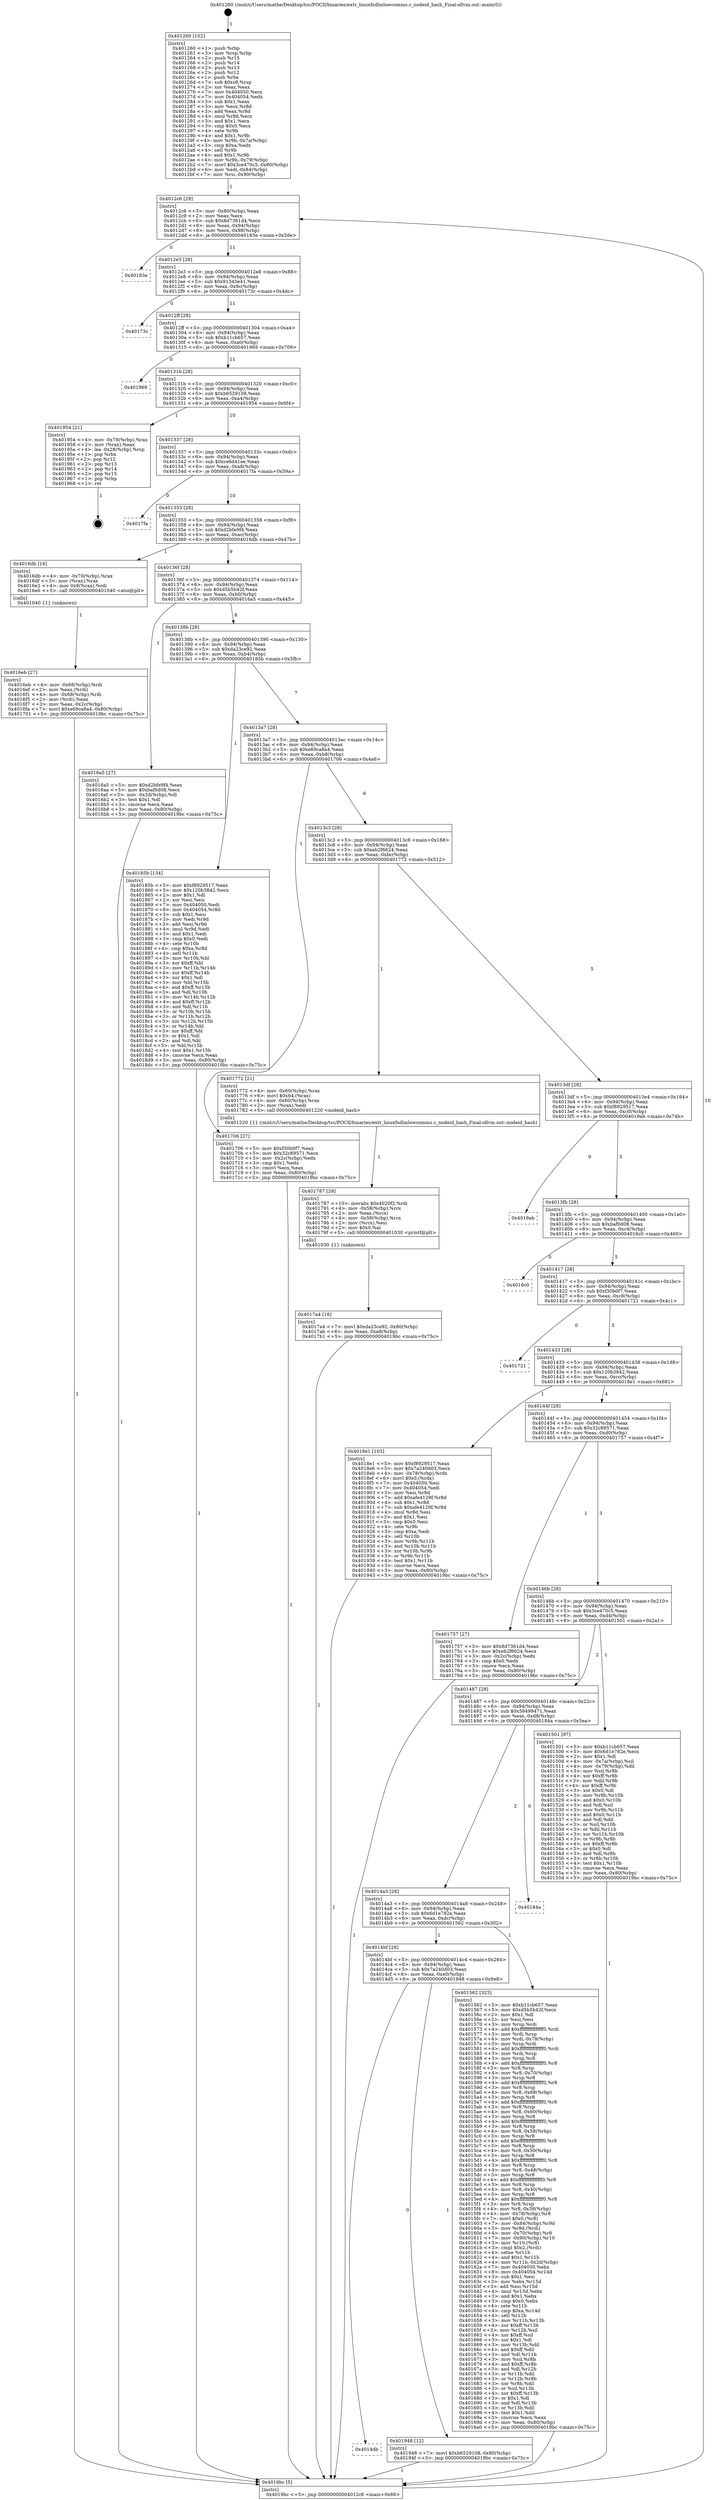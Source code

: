digraph "0x401260" {
  label = "0x401260 (/mnt/c/Users/mathe/Desktop/tcc/POCII/binaries/extr_linuxfsdlmlowcomms.c_nodeid_hash_Final-ollvm.out::main(0))"
  labelloc = "t"
  node[shape=record]

  Entry [label="",width=0.3,height=0.3,shape=circle,fillcolor=black,style=filled]
  "0x4012c6" [label="{
     0x4012c6 [29]\l
     | [instrs]\l
     &nbsp;&nbsp;0x4012c6 \<+3\>: mov -0x80(%rbp),%eax\l
     &nbsp;&nbsp;0x4012c9 \<+2\>: mov %eax,%ecx\l
     &nbsp;&nbsp;0x4012cb \<+6\>: sub $0x8d7361d4,%ecx\l
     &nbsp;&nbsp;0x4012d1 \<+6\>: mov %eax,-0x94(%rbp)\l
     &nbsp;&nbsp;0x4012d7 \<+6\>: mov %ecx,-0x98(%rbp)\l
     &nbsp;&nbsp;0x4012dd \<+6\>: je 000000000040183e \<main+0x5de\>\l
  }"]
  "0x40183e" [label="{
     0x40183e\l
  }", style=dashed]
  "0x4012e3" [label="{
     0x4012e3 [28]\l
     | [instrs]\l
     &nbsp;&nbsp;0x4012e3 \<+5\>: jmp 00000000004012e8 \<main+0x88\>\l
     &nbsp;&nbsp;0x4012e8 \<+6\>: mov -0x94(%rbp),%eax\l
     &nbsp;&nbsp;0x4012ee \<+5\>: sub $0x91343e41,%eax\l
     &nbsp;&nbsp;0x4012f3 \<+6\>: mov %eax,-0x9c(%rbp)\l
     &nbsp;&nbsp;0x4012f9 \<+6\>: je 000000000040173c \<main+0x4dc\>\l
  }"]
  Exit [label="",width=0.3,height=0.3,shape=circle,fillcolor=black,style=filled,peripheries=2]
  "0x40173c" [label="{
     0x40173c\l
  }", style=dashed]
  "0x4012ff" [label="{
     0x4012ff [28]\l
     | [instrs]\l
     &nbsp;&nbsp;0x4012ff \<+5\>: jmp 0000000000401304 \<main+0xa4\>\l
     &nbsp;&nbsp;0x401304 \<+6\>: mov -0x94(%rbp),%eax\l
     &nbsp;&nbsp;0x40130a \<+5\>: sub $0xb11cb657,%eax\l
     &nbsp;&nbsp;0x40130f \<+6\>: mov %eax,-0xa0(%rbp)\l
     &nbsp;&nbsp;0x401315 \<+6\>: je 0000000000401969 \<main+0x709\>\l
  }"]
  "0x4014db" [label="{
     0x4014db\l
  }", style=dashed]
  "0x401969" [label="{
     0x401969\l
  }", style=dashed]
  "0x40131b" [label="{
     0x40131b [28]\l
     | [instrs]\l
     &nbsp;&nbsp;0x40131b \<+5\>: jmp 0000000000401320 \<main+0xc0\>\l
     &nbsp;&nbsp;0x401320 \<+6\>: mov -0x94(%rbp),%eax\l
     &nbsp;&nbsp;0x401326 \<+5\>: sub $0xb6529108,%eax\l
     &nbsp;&nbsp;0x40132b \<+6\>: mov %eax,-0xa4(%rbp)\l
     &nbsp;&nbsp;0x401331 \<+6\>: je 0000000000401954 \<main+0x6f4\>\l
  }"]
  "0x401948" [label="{
     0x401948 [12]\l
     | [instrs]\l
     &nbsp;&nbsp;0x401948 \<+7\>: movl $0xb6529108,-0x80(%rbp)\l
     &nbsp;&nbsp;0x40194f \<+5\>: jmp 00000000004019bc \<main+0x75c\>\l
  }"]
  "0x401954" [label="{
     0x401954 [21]\l
     | [instrs]\l
     &nbsp;&nbsp;0x401954 \<+4\>: mov -0x78(%rbp),%rax\l
     &nbsp;&nbsp;0x401958 \<+2\>: mov (%rax),%eax\l
     &nbsp;&nbsp;0x40195a \<+4\>: lea -0x28(%rbp),%rsp\l
     &nbsp;&nbsp;0x40195e \<+1\>: pop %rbx\l
     &nbsp;&nbsp;0x40195f \<+2\>: pop %r12\l
     &nbsp;&nbsp;0x401961 \<+2\>: pop %r13\l
     &nbsp;&nbsp;0x401963 \<+2\>: pop %r14\l
     &nbsp;&nbsp;0x401965 \<+2\>: pop %r15\l
     &nbsp;&nbsp;0x401967 \<+1\>: pop %rbp\l
     &nbsp;&nbsp;0x401968 \<+1\>: ret\l
  }"]
  "0x401337" [label="{
     0x401337 [28]\l
     | [instrs]\l
     &nbsp;&nbsp;0x401337 \<+5\>: jmp 000000000040133c \<main+0xdc\>\l
     &nbsp;&nbsp;0x40133c \<+6\>: mov -0x94(%rbp),%eax\l
     &nbsp;&nbsp;0x401342 \<+5\>: sub $0xce6d41ee,%eax\l
     &nbsp;&nbsp;0x401347 \<+6\>: mov %eax,-0xa8(%rbp)\l
     &nbsp;&nbsp;0x40134d \<+6\>: je 00000000004017fa \<main+0x59a\>\l
  }"]
  "0x4017a4" [label="{
     0x4017a4 [18]\l
     | [instrs]\l
     &nbsp;&nbsp;0x4017a4 \<+7\>: movl $0xda23ce92,-0x80(%rbp)\l
     &nbsp;&nbsp;0x4017ab \<+6\>: mov %eax,-0xe8(%rbp)\l
     &nbsp;&nbsp;0x4017b1 \<+5\>: jmp 00000000004019bc \<main+0x75c\>\l
  }"]
  "0x4017fa" [label="{
     0x4017fa\l
  }", style=dashed]
  "0x401353" [label="{
     0x401353 [28]\l
     | [instrs]\l
     &nbsp;&nbsp;0x401353 \<+5\>: jmp 0000000000401358 \<main+0xf8\>\l
     &nbsp;&nbsp;0x401358 \<+6\>: mov -0x94(%rbp),%eax\l
     &nbsp;&nbsp;0x40135e \<+5\>: sub $0xd2bfe9f4,%eax\l
     &nbsp;&nbsp;0x401363 \<+6\>: mov %eax,-0xac(%rbp)\l
     &nbsp;&nbsp;0x401369 \<+6\>: je 00000000004016db \<main+0x47b\>\l
  }"]
  "0x401787" [label="{
     0x401787 [29]\l
     | [instrs]\l
     &nbsp;&nbsp;0x401787 \<+10\>: movabs $0x4020f2,%rdi\l
     &nbsp;&nbsp;0x401791 \<+4\>: mov -0x58(%rbp),%rcx\l
     &nbsp;&nbsp;0x401795 \<+2\>: mov %eax,(%rcx)\l
     &nbsp;&nbsp;0x401797 \<+4\>: mov -0x58(%rbp),%rcx\l
     &nbsp;&nbsp;0x40179b \<+2\>: mov (%rcx),%esi\l
     &nbsp;&nbsp;0x40179d \<+2\>: mov $0x0,%al\l
     &nbsp;&nbsp;0x40179f \<+5\>: call 0000000000401030 \<printf@plt\>\l
     | [calls]\l
     &nbsp;&nbsp;0x401030 \{1\} (unknown)\l
  }"]
  "0x4016db" [label="{
     0x4016db [16]\l
     | [instrs]\l
     &nbsp;&nbsp;0x4016db \<+4\>: mov -0x70(%rbp),%rax\l
     &nbsp;&nbsp;0x4016df \<+3\>: mov (%rax),%rax\l
     &nbsp;&nbsp;0x4016e2 \<+4\>: mov 0x8(%rax),%rdi\l
     &nbsp;&nbsp;0x4016e6 \<+5\>: call 0000000000401040 \<atoi@plt\>\l
     | [calls]\l
     &nbsp;&nbsp;0x401040 \{1\} (unknown)\l
  }"]
  "0x40136f" [label="{
     0x40136f [28]\l
     | [instrs]\l
     &nbsp;&nbsp;0x40136f \<+5\>: jmp 0000000000401374 \<main+0x114\>\l
     &nbsp;&nbsp;0x401374 \<+6\>: mov -0x94(%rbp),%eax\l
     &nbsp;&nbsp;0x40137a \<+5\>: sub $0xd5b5b42f,%eax\l
     &nbsp;&nbsp;0x40137f \<+6\>: mov %eax,-0xb0(%rbp)\l
     &nbsp;&nbsp;0x401385 \<+6\>: je 00000000004016a5 \<main+0x445\>\l
  }"]
  "0x4016eb" [label="{
     0x4016eb [27]\l
     | [instrs]\l
     &nbsp;&nbsp;0x4016eb \<+4\>: mov -0x68(%rbp),%rdi\l
     &nbsp;&nbsp;0x4016ef \<+2\>: mov %eax,(%rdi)\l
     &nbsp;&nbsp;0x4016f1 \<+4\>: mov -0x68(%rbp),%rdi\l
     &nbsp;&nbsp;0x4016f5 \<+2\>: mov (%rdi),%eax\l
     &nbsp;&nbsp;0x4016f7 \<+3\>: mov %eax,-0x2c(%rbp)\l
     &nbsp;&nbsp;0x4016fa \<+7\>: movl $0xe69ca8a4,-0x80(%rbp)\l
     &nbsp;&nbsp;0x401701 \<+5\>: jmp 00000000004019bc \<main+0x75c\>\l
  }"]
  "0x4016a5" [label="{
     0x4016a5 [27]\l
     | [instrs]\l
     &nbsp;&nbsp;0x4016a5 \<+5\>: mov $0xd2bfe9f4,%eax\l
     &nbsp;&nbsp;0x4016aa \<+5\>: mov $0xbaf0d08,%ecx\l
     &nbsp;&nbsp;0x4016af \<+3\>: mov -0x2d(%rbp),%dl\l
     &nbsp;&nbsp;0x4016b2 \<+3\>: test $0x1,%dl\l
     &nbsp;&nbsp;0x4016b5 \<+3\>: cmovne %ecx,%eax\l
     &nbsp;&nbsp;0x4016b8 \<+3\>: mov %eax,-0x80(%rbp)\l
     &nbsp;&nbsp;0x4016bb \<+5\>: jmp 00000000004019bc \<main+0x75c\>\l
  }"]
  "0x40138b" [label="{
     0x40138b [28]\l
     | [instrs]\l
     &nbsp;&nbsp;0x40138b \<+5\>: jmp 0000000000401390 \<main+0x130\>\l
     &nbsp;&nbsp;0x401390 \<+6\>: mov -0x94(%rbp),%eax\l
     &nbsp;&nbsp;0x401396 \<+5\>: sub $0xda23ce92,%eax\l
     &nbsp;&nbsp;0x40139b \<+6\>: mov %eax,-0xb4(%rbp)\l
     &nbsp;&nbsp;0x4013a1 \<+6\>: je 000000000040185b \<main+0x5fb\>\l
  }"]
  "0x4014bf" [label="{
     0x4014bf [28]\l
     | [instrs]\l
     &nbsp;&nbsp;0x4014bf \<+5\>: jmp 00000000004014c4 \<main+0x264\>\l
     &nbsp;&nbsp;0x4014c4 \<+6\>: mov -0x94(%rbp),%eax\l
     &nbsp;&nbsp;0x4014ca \<+5\>: sub $0x7a240d03,%eax\l
     &nbsp;&nbsp;0x4014cf \<+6\>: mov %eax,-0xe0(%rbp)\l
     &nbsp;&nbsp;0x4014d5 \<+6\>: je 0000000000401948 \<main+0x6e8\>\l
  }"]
  "0x40185b" [label="{
     0x40185b [134]\l
     | [instrs]\l
     &nbsp;&nbsp;0x40185b \<+5\>: mov $0xf8929517,%eax\l
     &nbsp;&nbsp;0x401860 \<+5\>: mov $0x120b3842,%ecx\l
     &nbsp;&nbsp;0x401865 \<+2\>: mov $0x1,%dl\l
     &nbsp;&nbsp;0x401867 \<+2\>: xor %esi,%esi\l
     &nbsp;&nbsp;0x401869 \<+7\>: mov 0x404050,%edi\l
     &nbsp;&nbsp;0x401870 \<+8\>: mov 0x404054,%r8d\l
     &nbsp;&nbsp;0x401878 \<+3\>: sub $0x1,%esi\l
     &nbsp;&nbsp;0x40187b \<+3\>: mov %edi,%r9d\l
     &nbsp;&nbsp;0x40187e \<+3\>: add %esi,%r9d\l
     &nbsp;&nbsp;0x401881 \<+4\>: imul %r9d,%edi\l
     &nbsp;&nbsp;0x401885 \<+3\>: and $0x1,%edi\l
     &nbsp;&nbsp;0x401888 \<+3\>: cmp $0x0,%edi\l
     &nbsp;&nbsp;0x40188b \<+4\>: sete %r10b\l
     &nbsp;&nbsp;0x40188f \<+4\>: cmp $0xa,%r8d\l
     &nbsp;&nbsp;0x401893 \<+4\>: setl %r11b\l
     &nbsp;&nbsp;0x401897 \<+3\>: mov %r10b,%bl\l
     &nbsp;&nbsp;0x40189a \<+3\>: xor $0xff,%bl\l
     &nbsp;&nbsp;0x40189d \<+3\>: mov %r11b,%r14b\l
     &nbsp;&nbsp;0x4018a0 \<+4\>: xor $0xff,%r14b\l
     &nbsp;&nbsp;0x4018a4 \<+3\>: xor $0x1,%dl\l
     &nbsp;&nbsp;0x4018a7 \<+3\>: mov %bl,%r15b\l
     &nbsp;&nbsp;0x4018aa \<+4\>: and $0xff,%r15b\l
     &nbsp;&nbsp;0x4018ae \<+3\>: and %dl,%r10b\l
     &nbsp;&nbsp;0x4018b1 \<+3\>: mov %r14b,%r12b\l
     &nbsp;&nbsp;0x4018b4 \<+4\>: and $0xff,%r12b\l
     &nbsp;&nbsp;0x4018b8 \<+3\>: and %dl,%r11b\l
     &nbsp;&nbsp;0x4018bb \<+3\>: or %r10b,%r15b\l
     &nbsp;&nbsp;0x4018be \<+3\>: or %r11b,%r12b\l
     &nbsp;&nbsp;0x4018c1 \<+3\>: xor %r12b,%r15b\l
     &nbsp;&nbsp;0x4018c4 \<+3\>: or %r14b,%bl\l
     &nbsp;&nbsp;0x4018c7 \<+3\>: xor $0xff,%bl\l
     &nbsp;&nbsp;0x4018ca \<+3\>: or $0x1,%dl\l
     &nbsp;&nbsp;0x4018cd \<+2\>: and %dl,%bl\l
     &nbsp;&nbsp;0x4018cf \<+3\>: or %bl,%r15b\l
     &nbsp;&nbsp;0x4018d2 \<+4\>: test $0x1,%r15b\l
     &nbsp;&nbsp;0x4018d6 \<+3\>: cmovne %ecx,%eax\l
     &nbsp;&nbsp;0x4018d9 \<+3\>: mov %eax,-0x80(%rbp)\l
     &nbsp;&nbsp;0x4018dc \<+5\>: jmp 00000000004019bc \<main+0x75c\>\l
  }"]
  "0x4013a7" [label="{
     0x4013a7 [28]\l
     | [instrs]\l
     &nbsp;&nbsp;0x4013a7 \<+5\>: jmp 00000000004013ac \<main+0x14c\>\l
     &nbsp;&nbsp;0x4013ac \<+6\>: mov -0x94(%rbp),%eax\l
     &nbsp;&nbsp;0x4013b2 \<+5\>: sub $0xe69ca8a4,%eax\l
     &nbsp;&nbsp;0x4013b7 \<+6\>: mov %eax,-0xb8(%rbp)\l
     &nbsp;&nbsp;0x4013bd \<+6\>: je 0000000000401706 \<main+0x4a6\>\l
  }"]
  "0x401562" [label="{
     0x401562 [323]\l
     | [instrs]\l
     &nbsp;&nbsp;0x401562 \<+5\>: mov $0xb11cb657,%eax\l
     &nbsp;&nbsp;0x401567 \<+5\>: mov $0xd5b5b42f,%ecx\l
     &nbsp;&nbsp;0x40156c \<+2\>: mov $0x1,%dl\l
     &nbsp;&nbsp;0x40156e \<+2\>: xor %esi,%esi\l
     &nbsp;&nbsp;0x401570 \<+3\>: mov %rsp,%rdi\l
     &nbsp;&nbsp;0x401573 \<+4\>: add $0xfffffffffffffff0,%rdi\l
     &nbsp;&nbsp;0x401577 \<+3\>: mov %rdi,%rsp\l
     &nbsp;&nbsp;0x40157a \<+4\>: mov %rdi,-0x78(%rbp)\l
     &nbsp;&nbsp;0x40157e \<+3\>: mov %rsp,%rdi\l
     &nbsp;&nbsp;0x401581 \<+4\>: add $0xfffffffffffffff0,%rdi\l
     &nbsp;&nbsp;0x401585 \<+3\>: mov %rdi,%rsp\l
     &nbsp;&nbsp;0x401588 \<+3\>: mov %rsp,%r8\l
     &nbsp;&nbsp;0x40158b \<+4\>: add $0xfffffffffffffff0,%r8\l
     &nbsp;&nbsp;0x40158f \<+3\>: mov %r8,%rsp\l
     &nbsp;&nbsp;0x401592 \<+4\>: mov %r8,-0x70(%rbp)\l
     &nbsp;&nbsp;0x401596 \<+3\>: mov %rsp,%r8\l
     &nbsp;&nbsp;0x401599 \<+4\>: add $0xfffffffffffffff0,%r8\l
     &nbsp;&nbsp;0x40159d \<+3\>: mov %r8,%rsp\l
     &nbsp;&nbsp;0x4015a0 \<+4\>: mov %r8,-0x68(%rbp)\l
     &nbsp;&nbsp;0x4015a4 \<+3\>: mov %rsp,%r8\l
     &nbsp;&nbsp;0x4015a7 \<+4\>: add $0xfffffffffffffff0,%r8\l
     &nbsp;&nbsp;0x4015ab \<+3\>: mov %r8,%rsp\l
     &nbsp;&nbsp;0x4015ae \<+4\>: mov %r8,-0x60(%rbp)\l
     &nbsp;&nbsp;0x4015b2 \<+3\>: mov %rsp,%r8\l
     &nbsp;&nbsp;0x4015b5 \<+4\>: add $0xfffffffffffffff0,%r8\l
     &nbsp;&nbsp;0x4015b9 \<+3\>: mov %r8,%rsp\l
     &nbsp;&nbsp;0x4015bc \<+4\>: mov %r8,-0x58(%rbp)\l
     &nbsp;&nbsp;0x4015c0 \<+3\>: mov %rsp,%r8\l
     &nbsp;&nbsp;0x4015c3 \<+4\>: add $0xfffffffffffffff0,%r8\l
     &nbsp;&nbsp;0x4015c7 \<+3\>: mov %r8,%rsp\l
     &nbsp;&nbsp;0x4015ca \<+4\>: mov %r8,-0x50(%rbp)\l
     &nbsp;&nbsp;0x4015ce \<+3\>: mov %rsp,%r8\l
     &nbsp;&nbsp;0x4015d1 \<+4\>: add $0xfffffffffffffff0,%r8\l
     &nbsp;&nbsp;0x4015d5 \<+3\>: mov %r8,%rsp\l
     &nbsp;&nbsp;0x4015d8 \<+4\>: mov %r8,-0x48(%rbp)\l
     &nbsp;&nbsp;0x4015dc \<+3\>: mov %rsp,%r8\l
     &nbsp;&nbsp;0x4015df \<+4\>: add $0xfffffffffffffff0,%r8\l
     &nbsp;&nbsp;0x4015e3 \<+3\>: mov %r8,%rsp\l
     &nbsp;&nbsp;0x4015e6 \<+4\>: mov %r8,-0x40(%rbp)\l
     &nbsp;&nbsp;0x4015ea \<+3\>: mov %rsp,%r8\l
     &nbsp;&nbsp;0x4015ed \<+4\>: add $0xfffffffffffffff0,%r8\l
     &nbsp;&nbsp;0x4015f1 \<+3\>: mov %r8,%rsp\l
     &nbsp;&nbsp;0x4015f4 \<+4\>: mov %r8,-0x38(%rbp)\l
     &nbsp;&nbsp;0x4015f8 \<+4\>: mov -0x78(%rbp),%r8\l
     &nbsp;&nbsp;0x4015fc \<+7\>: movl $0x0,(%r8)\l
     &nbsp;&nbsp;0x401603 \<+7\>: mov -0x84(%rbp),%r9d\l
     &nbsp;&nbsp;0x40160a \<+3\>: mov %r9d,(%rdi)\l
     &nbsp;&nbsp;0x40160d \<+4\>: mov -0x70(%rbp),%r8\l
     &nbsp;&nbsp;0x401611 \<+7\>: mov -0x90(%rbp),%r10\l
     &nbsp;&nbsp;0x401618 \<+3\>: mov %r10,(%r8)\l
     &nbsp;&nbsp;0x40161b \<+3\>: cmpl $0x2,(%rdi)\l
     &nbsp;&nbsp;0x40161e \<+4\>: setne %r11b\l
     &nbsp;&nbsp;0x401622 \<+4\>: and $0x1,%r11b\l
     &nbsp;&nbsp;0x401626 \<+4\>: mov %r11b,-0x2d(%rbp)\l
     &nbsp;&nbsp;0x40162a \<+7\>: mov 0x404050,%ebx\l
     &nbsp;&nbsp;0x401631 \<+8\>: mov 0x404054,%r14d\l
     &nbsp;&nbsp;0x401639 \<+3\>: sub $0x1,%esi\l
     &nbsp;&nbsp;0x40163c \<+3\>: mov %ebx,%r15d\l
     &nbsp;&nbsp;0x40163f \<+3\>: add %esi,%r15d\l
     &nbsp;&nbsp;0x401642 \<+4\>: imul %r15d,%ebx\l
     &nbsp;&nbsp;0x401646 \<+3\>: and $0x1,%ebx\l
     &nbsp;&nbsp;0x401649 \<+3\>: cmp $0x0,%ebx\l
     &nbsp;&nbsp;0x40164c \<+4\>: sete %r11b\l
     &nbsp;&nbsp;0x401650 \<+4\>: cmp $0xa,%r14d\l
     &nbsp;&nbsp;0x401654 \<+4\>: setl %r12b\l
     &nbsp;&nbsp;0x401658 \<+3\>: mov %r11b,%r13b\l
     &nbsp;&nbsp;0x40165b \<+4\>: xor $0xff,%r13b\l
     &nbsp;&nbsp;0x40165f \<+3\>: mov %r12b,%sil\l
     &nbsp;&nbsp;0x401662 \<+4\>: xor $0xff,%sil\l
     &nbsp;&nbsp;0x401666 \<+3\>: xor $0x1,%dl\l
     &nbsp;&nbsp;0x401669 \<+3\>: mov %r13b,%dil\l
     &nbsp;&nbsp;0x40166c \<+4\>: and $0xff,%dil\l
     &nbsp;&nbsp;0x401670 \<+3\>: and %dl,%r11b\l
     &nbsp;&nbsp;0x401673 \<+3\>: mov %sil,%r8b\l
     &nbsp;&nbsp;0x401676 \<+4\>: and $0xff,%r8b\l
     &nbsp;&nbsp;0x40167a \<+3\>: and %dl,%r12b\l
     &nbsp;&nbsp;0x40167d \<+3\>: or %r11b,%dil\l
     &nbsp;&nbsp;0x401680 \<+3\>: or %r12b,%r8b\l
     &nbsp;&nbsp;0x401683 \<+3\>: xor %r8b,%dil\l
     &nbsp;&nbsp;0x401686 \<+3\>: or %sil,%r13b\l
     &nbsp;&nbsp;0x401689 \<+4\>: xor $0xff,%r13b\l
     &nbsp;&nbsp;0x40168d \<+3\>: or $0x1,%dl\l
     &nbsp;&nbsp;0x401690 \<+3\>: and %dl,%r13b\l
     &nbsp;&nbsp;0x401693 \<+3\>: or %r13b,%dil\l
     &nbsp;&nbsp;0x401696 \<+4\>: test $0x1,%dil\l
     &nbsp;&nbsp;0x40169a \<+3\>: cmovne %ecx,%eax\l
     &nbsp;&nbsp;0x40169d \<+3\>: mov %eax,-0x80(%rbp)\l
     &nbsp;&nbsp;0x4016a0 \<+5\>: jmp 00000000004019bc \<main+0x75c\>\l
  }"]
  "0x401706" [label="{
     0x401706 [27]\l
     | [instrs]\l
     &nbsp;&nbsp;0x401706 \<+5\>: mov $0xf30b0f7,%eax\l
     &nbsp;&nbsp;0x40170b \<+5\>: mov $0x32c89571,%ecx\l
     &nbsp;&nbsp;0x401710 \<+3\>: mov -0x2c(%rbp),%edx\l
     &nbsp;&nbsp;0x401713 \<+3\>: cmp $0x1,%edx\l
     &nbsp;&nbsp;0x401716 \<+3\>: cmovl %ecx,%eax\l
     &nbsp;&nbsp;0x401719 \<+3\>: mov %eax,-0x80(%rbp)\l
     &nbsp;&nbsp;0x40171c \<+5\>: jmp 00000000004019bc \<main+0x75c\>\l
  }"]
  "0x4013c3" [label="{
     0x4013c3 [28]\l
     | [instrs]\l
     &nbsp;&nbsp;0x4013c3 \<+5\>: jmp 00000000004013c8 \<main+0x168\>\l
     &nbsp;&nbsp;0x4013c8 \<+6\>: mov -0x94(%rbp),%eax\l
     &nbsp;&nbsp;0x4013ce \<+5\>: sub $0xeb2f6624,%eax\l
     &nbsp;&nbsp;0x4013d3 \<+6\>: mov %eax,-0xbc(%rbp)\l
     &nbsp;&nbsp;0x4013d9 \<+6\>: je 0000000000401772 \<main+0x512\>\l
  }"]
  "0x4014a3" [label="{
     0x4014a3 [28]\l
     | [instrs]\l
     &nbsp;&nbsp;0x4014a3 \<+5\>: jmp 00000000004014a8 \<main+0x248\>\l
     &nbsp;&nbsp;0x4014a8 \<+6\>: mov -0x94(%rbp),%eax\l
     &nbsp;&nbsp;0x4014ae \<+5\>: sub $0x6d1e782e,%eax\l
     &nbsp;&nbsp;0x4014b3 \<+6\>: mov %eax,-0xdc(%rbp)\l
     &nbsp;&nbsp;0x4014b9 \<+6\>: je 0000000000401562 \<main+0x302\>\l
  }"]
  "0x401772" [label="{
     0x401772 [21]\l
     | [instrs]\l
     &nbsp;&nbsp;0x401772 \<+4\>: mov -0x60(%rbp),%rax\l
     &nbsp;&nbsp;0x401776 \<+6\>: movl $0x64,(%rax)\l
     &nbsp;&nbsp;0x40177c \<+4\>: mov -0x60(%rbp),%rax\l
     &nbsp;&nbsp;0x401780 \<+2\>: mov (%rax),%edi\l
     &nbsp;&nbsp;0x401782 \<+5\>: call 0000000000401220 \<nodeid_hash\>\l
     | [calls]\l
     &nbsp;&nbsp;0x401220 \{1\} (/mnt/c/Users/mathe/Desktop/tcc/POCII/binaries/extr_linuxfsdlmlowcomms.c_nodeid_hash_Final-ollvm.out::nodeid_hash)\l
  }"]
  "0x4013df" [label="{
     0x4013df [28]\l
     | [instrs]\l
     &nbsp;&nbsp;0x4013df \<+5\>: jmp 00000000004013e4 \<main+0x184\>\l
     &nbsp;&nbsp;0x4013e4 \<+6\>: mov -0x94(%rbp),%eax\l
     &nbsp;&nbsp;0x4013ea \<+5\>: sub $0xf8929517,%eax\l
     &nbsp;&nbsp;0x4013ef \<+6\>: mov %eax,-0xc0(%rbp)\l
     &nbsp;&nbsp;0x4013f5 \<+6\>: je 00000000004019ab \<main+0x74b\>\l
  }"]
  "0x40184a" [label="{
     0x40184a\l
  }", style=dashed]
  "0x4019ab" [label="{
     0x4019ab\l
  }", style=dashed]
  "0x4013fb" [label="{
     0x4013fb [28]\l
     | [instrs]\l
     &nbsp;&nbsp;0x4013fb \<+5\>: jmp 0000000000401400 \<main+0x1a0\>\l
     &nbsp;&nbsp;0x401400 \<+6\>: mov -0x94(%rbp),%eax\l
     &nbsp;&nbsp;0x401406 \<+5\>: sub $0xbaf0d08,%eax\l
     &nbsp;&nbsp;0x40140b \<+6\>: mov %eax,-0xc4(%rbp)\l
     &nbsp;&nbsp;0x401411 \<+6\>: je 00000000004016c0 \<main+0x460\>\l
  }"]
  "0x401260" [label="{
     0x401260 [102]\l
     | [instrs]\l
     &nbsp;&nbsp;0x401260 \<+1\>: push %rbp\l
     &nbsp;&nbsp;0x401261 \<+3\>: mov %rsp,%rbp\l
     &nbsp;&nbsp;0x401264 \<+2\>: push %r15\l
     &nbsp;&nbsp;0x401266 \<+2\>: push %r14\l
     &nbsp;&nbsp;0x401268 \<+2\>: push %r13\l
     &nbsp;&nbsp;0x40126a \<+2\>: push %r12\l
     &nbsp;&nbsp;0x40126c \<+1\>: push %rbx\l
     &nbsp;&nbsp;0x40126d \<+7\>: sub $0xc8,%rsp\l
     &nbsp;&nbsp;0x401274 \<+2\>: xor %eax,%eax\l
     &nbsp;&nbsp;0x401276 \<+7\>: mov 0x404050,%ecx\l
     &nbsp;&nbsp;0x40127d \<+7\>: mov 0x404054,%edx\l
     &nbsp;&nbsp;0x401284 \<+3\>: sub $0x1,%eax\l
     &nbsp;&nbsp;0x401287 \<+3\>: mov %ecx,%r8d\l
     &nbsp;&nbsp;0x40128a \<+3\>: add %eax,%r8d\l
     &nbsp;&nbsp;0x40128d \<+4\>: imul %r8d,%ecx\l
     &nbsp;&nbsp;0x401291 \<+3\>: and $0x1,%ecx\l
     &nbsp;&nbsp;0x401294 \<+3\>: cmp $0x0,%ecx\l
     &nbsp;&nbsp;0x401297 \<+4\>: sete %r9b\l
     &nbsp;&nbsp;0x40129b \<+4\>: and $0x1,%r9b\l
     &nbsp;&nbsp;0x40129f \<+4\>: mov %r9b,-0x7a(%rbp)\l
     &nbsp;&nbsp;0x4012a3 \<+3\>: cmp $0xa,%edx\l
     &nbsp;&nbsp;0x4012a6 \<+4\>: setl %r9b\l
     &nbsp;&nbsp;0x4012aa \<+4\>: and $0x1,%r9b\l
     &nbsp;&nbsp;0x4012ae \<+4\>: mov %r9b,-0x79(%rbp)\l
     &nbsp;&nbsp;0x4012b2 \<+7\>: movl $0x3ce470c5,-0x80(%rbp)\l
     &nbsp;&nbsp;0x4012b9 \<+6\>: mov %edi,-0x84(%rbp)\l
     &nbsp;&nbsp;0x4012bf \<+7\>: mov %rsi,-0x90(%rbp)\l
  }"]
  "0x4016c0" [label="{
     0x4016c0\l
  }", style=dashed]
  "0x401417" [label="{
     0x401417 [28]\l
     | [instrs]\l
     &nbsp;&nbsp;0x401417 \<+5\>: jmp 000000000040141c \<main+0x1bc\>\l
     &nbsp;&nbsp;0x40141c \<+6\>: mov -0x94(%rbp),%eax\l
     &nbsp;&nbsp;0x401422 \<+5\>: sub $0xf30b0f7,%eax\l
     &nbsp;&nbsp;0x401427 \<+6\>: mov %eax,-0xc8(%rbp)\l
     &nbsp;&nbsp;0x40142d \<+6\>: je 0000000000401721 \<main+0x4c1\>\l
  }"]
  "0x4019bc" [label="{
     0x4019bc [5]\l
     | [instrs]\l
     &nbsp;&nbsp;0x4019bc \<+5\>: jmp 00000000004012c6 \<main+0x66\>\l
  }"]
  "0x401721" [label="{
     0x401721\l
  }", style=dashed]
  "0x401433" [label="{
     0x401433 [28]\l
     | [instrs]\l
     &nbsp;&nbsp;0x401433 \<+5\>: jmp 0000000000401438 \<main+0x1d8\>\l
     &nbsp;&nbsp;0x401438 \<+6\>: mov -0x94(%rbp),%eax\l
     &nbsp;&nbsp;0x40143e \<+5\>: sub $0x120b3842,%eax\l
     &nbsp;&nbsp;0x401443 \<+6\>: mov %eax,-0xcc(%rbp)\l
     &nbsp;&nbsp;0x401449 \<+6\>: je 00000000004018e1 \<main+0x681\>\l
  }"]
  "0x401487" [label="{
     0x401487 [28]\l
     | [instrs]\l
     &nbsp;&nbsp;0x401487 \<+5\>: jmp 000000000040148c \<main+0x22c\>\l
     &nbsp;&nbsp;0x40148c \<+6\>: mov -0x94(%rbp),%eax\l
     &nbsp;&nbsp;0x401492 \<+5\>: sub $0x58499471,%eax\l
     &nbsp;&nbsp;0x401497 \<+6\>: mov %eax,-0xd8(%rbp)\l
     &nbsp;&nbsp;0x40149d \<+6\>: je 000000000040184a \<main+0x5ea\>\l
  }"]
  "0x4018e1" [label="{
     0x4018e1 [103]\l
     | [instrs]\l
     &nbsp;&nbsp;0x4018e1 \<+5\>: mov $0xf8929517,%eax\l
     &nbsp;&nbsp;0x4018e6 \<+5\>: mov $0x7a240d03,%ecx\l
     &nbsp;&nbsp;0x4018eb \<+4\>: mov -0x78(%rbp),%rdx\l
     &nbsp;&nbsp;0x4018ef \<+6\>: movl $0x0,(%rdx)\l
     &nbsp;&nbsp;0x4018f5 \<+7\>: mov 0x404050,%esi\l
     &nbsp;&nbsp;0x4018fc \<+7\>: mov 0x404054,%edi\l
     &nbsp;&nbsp;0x401903 \<+3\>: mov %esi,%r8d\l
     &nbsp;&nbsp;0x401906 \<+7\>: add $0xafe4129f,%r8d\l
     &nbsp;&nbsp;0x40190d \<+4\>: sub $0x1,%r8d\l
     &nbsp;&nbsp;0x401911 \<+7\>: sub $0xafe4129f,%r8d\l
     &nbsp;&nbsp;0x401918 \<+4\>: imul %r8d,%esi\l
     &nbsp;&nbsp;0x40191c \<+3\>: and $0x1,%esi\l
     &nbsp;&nbsp;0x40191f \<+3\>: cmp $0x0,%esi\l
     &nbsp;&nbsp;0x401922 \<+4\>: sete %r9b\l
     &nbsp;&nbsp;0x401926 \<+3\>: cmp $0xa,%edi\l
     &nbsp;&nbsp;0x401929 \<+4\>: setl %r10b\l
     &nbsp;&nbsp;0x40192d \<+3\>: mov %r9b,%r11b\l
     &nbsp;&nbsp;0x401930 \<+3\>: and %r10b,%r11b\l
     &nbsp;&nbsp;0x401933 \<+3\>: xor %r10b,%r9b\l
     &nbsp;&nbsp;0x401936 \<+3\>: or %r9b,%r11b\l
     &nbsp;&nbsp;0x401939 \<+4\>: test $0x1,%r11b\l
     &nbsp;&nbsp;0x40193d \<+3\>: cmovne %ecx,%eax\l
     &nbsp;&nbsp;0x401940 \<+3\>: mov %eax,-0x80(%rbp)\l
     &nbsp;&nbsp;0x401943 \<+5\>: jmp 00000000004019bc \<main+0x75c\>\l
  }"]
  "0x40144f" [label="{
     0x40144f [28]\l
     | [instrs]\l
     &nbsp;&nbsp;0x40144f \<+5\>: jmp 0000000000401454 \<main+0x1f4\>\l
     &nbsp;&nbsp;0x401454 \<+6\>: mov -0x94(%rbp),%eax\l
     &nbsp;&nbsp;0x40145a \<+5\>: sub $0x32c89571,%eax\l
     &nbsp;&nbsp;0x40145f \<+6\>: mov %eax,-0xd0(%rbp)\l
     &nbsp;&nbsp;0x401465 \<+6\>: je 0000000000401757 \<main+0x4f7\>\l
  }"]
  "0x401501" [label="{
     0x401501 [97]\l
     | [instrs]\l
     &nbsp;&nbsp;0x401501 \<+5\>: mov $0xb11cb657,%eax\l
     &nbsp;&nbsp;0x401506 \<+5\>: mov $0x6d1e782e,%ecx\l
     &nbsp;&nbsp;0x40150b \<+2\>: mov $0x1,%dl\l
     &nbsp;&nbsp;0x40150d \<+4\>: mov -0x7a(%rbp),%sil\l
     &nbsp;&nbsp;0x401511 \<+4\>: mov -0x79(%rbp),%dil\l
     &nbsp;&nbsp;0x401515 \<+3\>: mov %sil,%r8b\l
     &nbsp;&nbsp;0x401518 \<+4\>: xor $0xff,%r8b\l
     &nbsp;&nbsp;0x40151c \<+3\>: mov %dil,%r9b\l
     &nbsp;&nbsp;0x40151f \<+4\>: xor $0xff,%r9b\l
     &nbsp;&nbsp;0x401523 \<+3\>: xor $0x0,%dl\l
     &nbsp;&nbsp;0x401526 \<+3\>: mov %r8b,%r10b\l
     &nbsp;&nbsp;0x401529 \<+4\>: and $0x0,%r10b\l
     &nbsp;&nbsp;0x40152d \<+3\>: and %dl,%sil\l
     &nbsp;&nbsp;0x401530 \<+3\>: mov %r9b,%r11b\l
     &nbsp;&nbsp;0x401533 \<+4\>: and $0x0,%r11b\l
     &nbsp;&nbsp;0x401537 \<+3\>: and %dl,%dil\l
     &nbsp;&nbsp;0x40153a \<+3\>: or %sil,%r10b\l
     &nbsp;&nbsp;0x40153d \<+3\>: or %dil,%r11b\l
     &nbsp;&nbsp;0x401540 \<+3\>: xor %r11b,%r10b\l
     &nbsp;&nbsp;0x401543 \<+3\>: or %r9b,%r8b\l
     &nbsp;&nbsp;0x401546 \<+4\>: xor $0xff,%r8b\l
     &nbsp;&nbsp;0x40154a \<+3\>: or $0x0,%dl\l
     &nbsp;&nbsp;0x40154d \<+3\>: and %dl,%r8b\l
     &nbsp;&nbsp;0x401550 \<+3\>: or %r8b,%r10b\l
     &nbsp;&nbsp;0x401553 \<+4\>: test $0x1,%r10b\l
     &nbsp;&nbsp;0x401557 \<+3\>: cmovne %ecx,%eax\l
     &nbsp;&nbsp;0x40155a \<+3\>: mov %eax,-0x80(%rbp)\l
     &nbsp;&nbsp;0x40155d \<+5\>: jmp 00000000004019bc \<main+0x75c\>\l
  }"]
  "0x401757" [label="{
     0x401757 [27]\l
     | [instrs]\l
     &nbsp;&nbsp;0x401757 \<+5\>: mov $0x8d7361d4,%eax\l
     &nbsp;&nbsp;0x40175c \<+5\>: mov $0xeb2f6624,%ecx\l
     &nbsp;&nbsp;0x401761 \<+3\>: mov -0x2c(%rbp),%edx\l
     &nbsp;&nbsp;0x401764 \<+3\>: cmp $0x0,%edx\l
     &nbsp;&nbsp;0x401767 \<+3\>: cmove %ecx,%eax\l
     &nbsp;&nbsp;0x40176a \<+3\>: mov %eax,-0x80(%rbp)\l
     &nbsp;&nbsp;0x40176d \<+5\>: jmp 00000000004019bc \<main+0x75c\>\l
  }"]
  "0x40146b" [label="{
     0x40146b [28]\l
     | [instrs]\l
     &nbsp;&nbsp;0x40146b \<+5\>: jmp 0000000000401470 \<main+0x210\>\l
     &nbsp;&nbsp;0x401470 \<+6\>: mov -0x94(%rbp),%eax\l
     &nbsp;&nbsp;0x401476 \<+5\>: sub $0x3ce470c5,%eax\l
     &nbsp;&nbsp;0x40147b \<+6\>: mov %eax,-0xd4(%rbp)\l
     &nbsp;&nbsp;0x401481 \<+6\>: je 0000000000401501 \<main+0x2a1\>\l
  }"]
  Entry -> "0x401260" [label=" 1"]
  "0x4012c6" -> "0x40183e" [label=" 0"]
  "0x4012c6" -> "0x4012e3" [label=" 11"]
  "0x401954" -> Exit [label=" 1"]
  "0x4012e3" -> "0x40173c" [label=" 0"]
  "0x4012e3" -> "0x4012ff" [label=" 11"]
  "0x401948" -> "0x4019bc" [label=" 1"]
  "0x4012ff" -> "0x401969" [label=" 0"]
  "0x4012ff" -> "0x40131b" [label=" 11"]
  "0x4014bf" -> "0x4014db" [label=" 0"]
  "0x40131b" -> "0x401954" [label=" 1"]
  "0x40131b" -> "0x401337" [label=" 10"]
  "0x4014bf" -> "0x401948" [label=" 1"]
  "0x401337" -> "0x4017fa" [label=" 0"]
  "0x401337" -> "0x401353" [label=" 10"]
  "0x4018e1" -> "0x4019bc" [label=" 1"]
  "0x401353" -> "0x4016db" [label=" 1"]
  "0x401353" -> "0x40136f" [label=" 9"]
  "0x40185b" -> "0x4019bc" [label=" 1"]
  "0x40136f" -> "0x4016a5" [label=" 1"]
  "0x40136f" -> "0x40138b" [label=" 8"]
  "0x4017a4" -> "0x4019bc" [label=" 1"]
  "0x40138b" -> "0x40185b" [label=" 1"]
  "0x40138b" -> "0x4013a7" [label=" 7"]
  "0x401772" -> "0x401787" [label=" 1"]
  "0x4013a7" -> "0x401706" [label=" 1"]
  "0x4013a7" -> "0x4013c3" [label=" 6"]
  "0x401757" -> "0x4019bc" [label=" 1"]
  "0x4013c3" -> "0x401772" [label=" 1"]
  "0x4013c3" -> "0x4013df" [label=" 5"]
  "0x4016eb" -> "0x4019bc" [label=" 1"]
  "0x4013df" -> "0x4019ab" [label=" 0"]
  "0x4013df" -> "0x4013fb" [label=" 5"]
  "0x4016db" -> "0x4016eb" [label=" 1"]
  "0x4013fb" -> "0x4016c0" [label=" 0"]
  "0x4013fb" -> "0x401417" [label=" 5"]
  "0x401562" -> "0x4019bc" [label=" 1"]
  "0x401417" -> "0x401721" [label=" 0"]
  "0x401417" -> "0x401433" [label=" 5"]
  "0x401787" -> "0x4017a4" [label=" 1"]
  "0x401433" -> "0x4018e1" [label=" 1"]
  "0x401433" -> "0x40144f" [label=" 4"]
  "0x4014a3" -> "0x4014bf" [label=" 1"]
  "0x40144f" -> "0x401757" [label=" 1"]
  "0x40144f" -> "0x40146b" [label=" 3"]
  "0x4014a3" -> "0x401562" [label=" 1"]
  "0x40146b" -> "0x401501" [label=" 1"]
  "0x40146b" -> "0x401487" [label=" 2"]
  "0x401501" -> "0x4019bc" [label=" 1"]
  "0x401260" -> "0x4012c6" [label=" 1"]
  "0x4019bc" -> "0x4012c6" [label=" 10"]
  "0x4016a5" -> "0x4019bc" [label=" 1"]
  "0x401487" -> "0x40184a" [label=" 0"]
  "0x401487" -> "0x4014a3" [label=" 2"]
  "0x401706" -> "0x4019bc" [label=" 1"]
}
